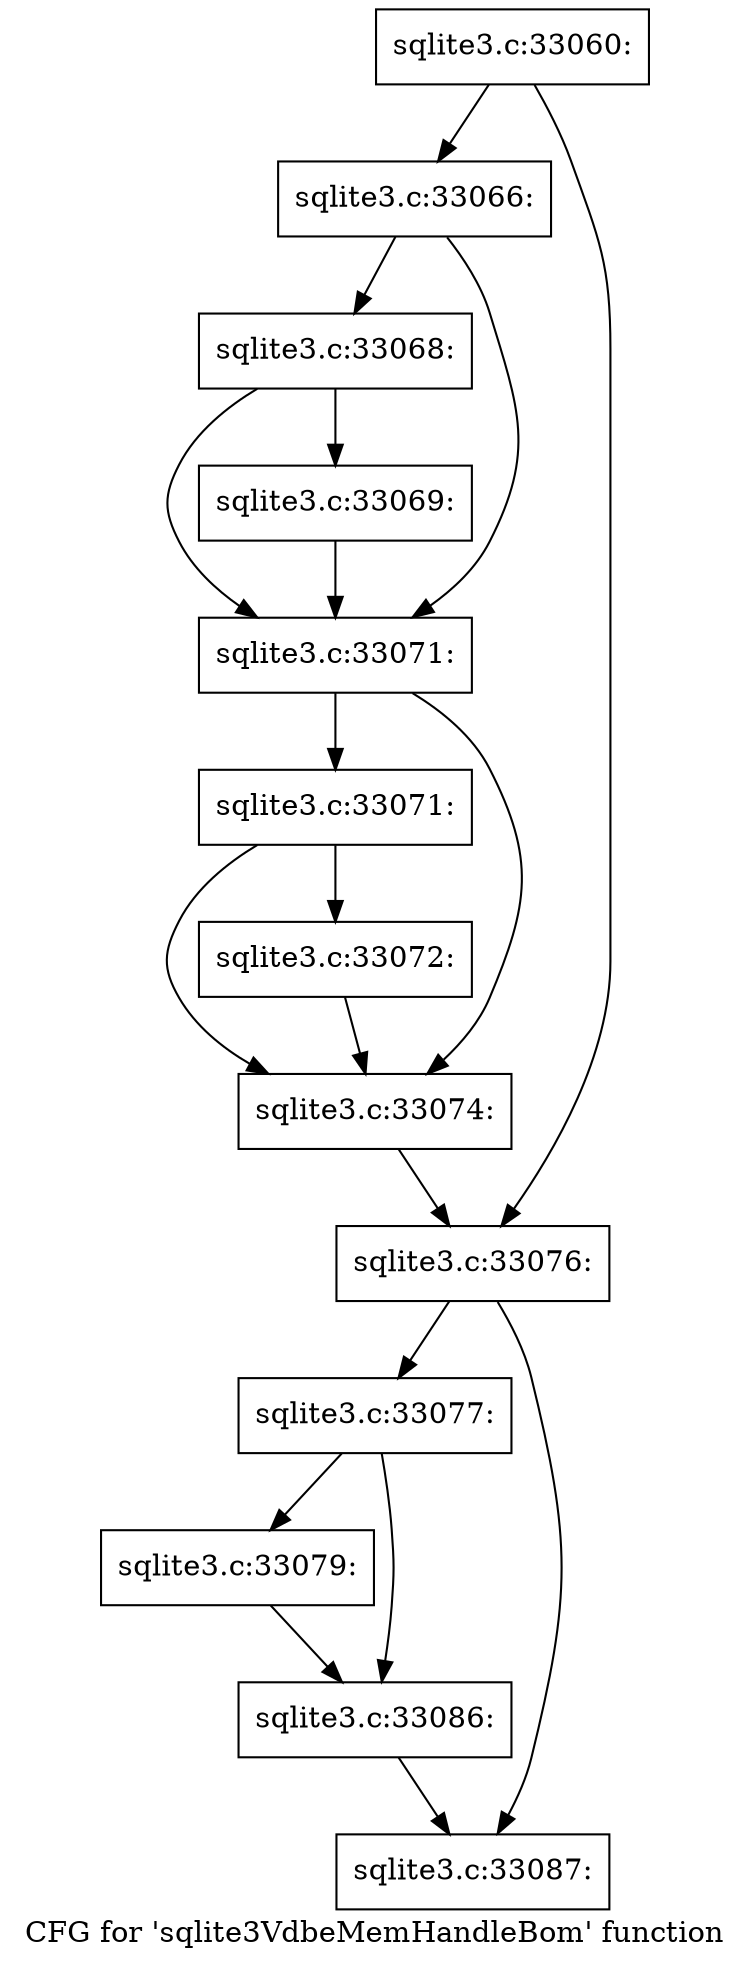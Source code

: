 digraph "CFG for 'sqlite3VdbeMemHandleBom' function" {
	label="CFG for 'sqlite3VdbeMemHandleBom' function";

	Node0x55c0f54bd790 [shape=record,label="{sqlite3.c:33060:}"];
	Node0x55c0f54bd790 -> Node0x55c0f7b4bb50;
	Node0x55c0f54bd790 -> Node0x55c0f7b4bba0;
	Node0x55c0f7b4bb50 [shape=record,label="{sqlite3.c:33066:}"];
	Node0x55c0f7b4bb50 -> Node0x55c0f7b4ce00;
	Node0x55c0f7b4bb50 -> Node0x55c0f7b4cdb0;
	Node0x55c0f7b4ce00 [shape=record,label="{sqlite3.c:33068:}"];
	Node0x55c0f7b4ce00 -> Node0x55c0f7b4cd60;
	Node0x55c0f7b4ce00 -> Node0x55c0f7b4cdb0;
	Node0x55c0f7b4cd60 [shape=record,label="{sqlite3.c:33069:}"];
	Node0x55c0f7b4cd60 -> Node0x55c0f7b4cdb0;
	Node0x55c0f7b4cdb0 [shape=record,label="{sqlite3.c:33071:}"];
	Node0x55c0f7b4cdb0 -> Node0x55c0f7b4d7b0;
	Node0x55c0f7b4cdb0 -> Node0x55c0f7b4d760;
	Node0x55c0f7b4d7b0 [shape=record,label="{sqlite3.c:33071:}"];
	Node0x55c0f7b4d7b0 -> Node0x55c0f7b4d710;
	Node0x55c0f7b4d7b0 -> Node0x55c0f7b4d760;
	Node0x55c0f7b4d710 [shape=record,label="{sqlite3.c:33072:}"];
	Node0x55c0f7b4d710 -> Node0x55c0f7b4d760;
	Node0x55c0f7b4d760 [shape=record,label="{sqlite3.c:33074:}"];
	Node0x55c0f7b4d760 -> Node0x55c0f7b4bba0;
	Node0x55c0f7b4bba0 [shape=record,label="{sqlite3.c:33076:}"];
	Node0x55c0f7b4bba0 -> Node0x55c0f7b4e1c0;
	Node0x55c0f7b4bba0 -> Node0x55c0f7b4e210;
	Node0x55c0f7b4e1c0 [shape=record,label="{sqlite3.c:33077:}"];
	Node0x55c0f7b4e1c0 -> Node0x55c0f7b4e7b0;
	Node0x55c0f7b4e1c0 -> Node0x55c0f7b4e800;
	Node0x55c0f7b4e7b0 [shape=record,label="{sqlite3.c:33079:}"];
	Node0x55c0f7b4e7b0 -> Node0x55c0f7b4e800;
	Node0x55c0f7b4e800 [shape=record,label="{sqlite3.c:33086:}"];
	Node0x55c0f7b4e800 -> Node0x55c0f7b4e210;
	Node0x55c0f7b4e210 [shape=record,label="{sqlite3.c:33087:}"];
}
